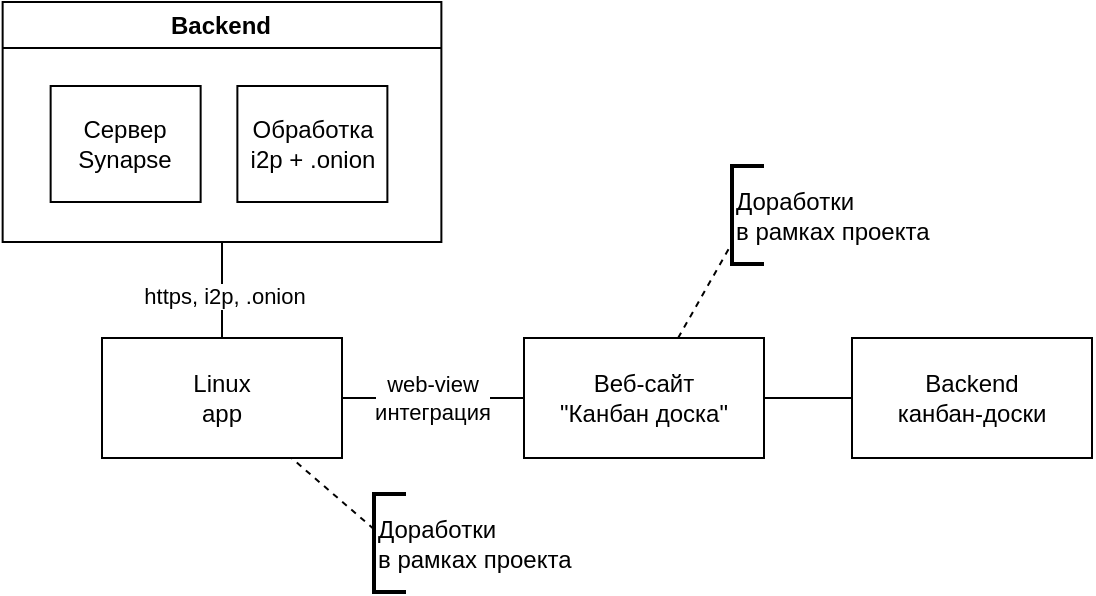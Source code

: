 <mxfile version="21.6.8" type="github" pages="2">
  <diagram name="system design" id="SgtEmG0GpjzjVtyweG8o">
    <mxGraphModel dx="480" dy="8481" grid="0" gridSize="10" guides="1" tooltips="1" connect="1" arrows="1" fold="1" page="0" pageScale="1" pageWidth="827" pageHeight="1169" math="0" shadow="0">
      <root>
        <mxCell id="0" />
        <mxCell id="1" parent="0" />
        <mxCell id="_60mDyvAbEM9UX_iTlZ9-2" value="Backend &lt;br&gt;канбан-доски" style="rounded=0;whiteSpace=wrap;html=1;" vertex="1" parent="1">
          <mxGeometry x="1350" y="-7432" width="120" height="60" as="geometry" />
        </mxCell>
        <mxCell id="_60mDyvAbEM9UX_iTlZ9-7" style="edgeStyle=orthogonalEdgeStyle;rounded=0;orthogonalLoop=1;jettySize=auto;html=1;endArrow=none;endFill=0;entryX=0;entryY=0.5;entryDx=0;entryDy=0;" edge="1" parent="1" source="_60mDyvAbEM9UX_iTlZ9-3" target="_60mDyvAbEM9UX_iTlZ9-5">
          <mxGeometry relative="1" as="geometry" />
        </mxCell>
        <mxCell id="_60mDyvAbEM9UX_iTlZ9-24" value="web-view&lt;br&gt;интеграция" style="edgeLabel;html=1;align=center;verticalAlign=middle;resizable=0;points=[];" vertex="1" connectable="0" parent="_60mDyvAbEM9UX_iTlZ9-7">
          <mxGeometry x="-0.007" relative="1" as="geometry">
            <mxPoint as="offset" />
          </mxGeometry>
        </mxCell>
        <mxCell id="_60mDyvAbEM9UX_iTlZ9-14" style="rounded=0;orthogonalLoop=1;jettySize=auto;html=1;endArrow=none;endFill=0;" edge="1" parent="1" source="_60mDyvAbEM9UX_iTlZ9-3" target="_60mDyvAbEM9UX_iTlZ9-20">
          <mxGeometry relative="1" as="geometry">
            <mxPoint x="1035" y="-7522" as="targetPoint" />
          </mxGeometry>
        </mxCell>
        <mxCell id="_60mDyvAbEM9UX_iTlZ9-19" value="https, i2p, .onion" style="edgeLabel;html=1;align=center;verticalAlign=middle;resizable=0;points=[];" vertex="1" connectable="0" parent="_60mDyvAbEM9UX_iTlZ9-14">
          <mxGeometry x="-0.27" y="-1" relative="1" as="geometry">
            <mxPoint y="-4" as="offset" />
          </mxGeometry>
        </mxCell>
        <mxCell id="_60mDyvAbEM9UX_iTlZ9-3" value="Linux&lt;br&gt;app" style="rounded=0;whiteSpace=wrap;html=1;" vertex="1" parent="1">
          <mxGeometry x="975" y="-7432" width="120" height="60" as="geometry" />
        </mxCell>
        <mxCell id="_60mDyvAbEM9UX_iTlZ9-9" style="edgeStyle=orthogonalEdgeStyle;rounded=0;orthogonalLoop=1;jettySize=auto;html=1;endArrow=none;endFill=0;" edge="1" parent="1" source="_60mDyvAbEM9UX_iTlZ9-5" target="_60mDyvAbEM9UX_iTlZ9-2">
          <mxGeometry relative="1" as="geometry" />
        </mxCell>
        <mxCell id="_60mDyvAbEM9UX_iTlZ9-5" value="Веб-сайт&lt;br&gt;&quot;Канбан доска&quot;&lt;br&gt;" style="rounded=0;whiteSpace=wrap;html=1;" vertex="1" parent="1">
          <mxGeometry x="1186" y="-7432" width="120" height="60" as="geometry" />
        </mxCell>
        <mxCell id="_60mDyvAbEM9UX_iTlZ9-16" style="rounded=0;orthogonalLoop=1;jettySize=auto;html=1;endArrow=none;endFill=0;dashed=1;" edge="1" parent="1" source="_60mDyvAbEM9UX_iTlZ9-15" target="_60mDyvAbEM9UX_iTlZ9-3">
          <mxGeometry relative="1" as="geometry" />
        </mxCell>
        <mxCell id="_60mDyvAbEM9UX_iTlZ9-15" value="Доработки&lt;br&gt;в рамках проекта" style="strokeWidth=2;html=1;shape=mxgraph.flowchart.annotation_1;align=left;pointerEvents=1;" vertex="1" parent="1">
          <mxGeometry x="1111" y="-7354" width="16" height="49" as="geometry" />
        </mxCell>
        <mxCell id="_60mDyvAbEM9UX_iTlZ9-20" value="Backend" style="swimlane;whiteSpace=wrap;html=1;" vertex="1" parent="1">
          <mxGeometry x="925.32" y="-7600" width="219.37" height="120" as="geometry" />
        </mxCell>
        <mxCell id="_60mDyvAbEM9UX_iTlZ9-21" value="Сервер Synapse" style="rounded=0;whiteSpace=wrap;html=1;" vertex="1" parent="_60mDyvAbEM9UX_iTlZ9-20">
          <mxGeometry x="24" y="42" width="75" height="58" as="geometry" />
        </mxCell>
        <mxCell id="_60mDyvAbEM9UX_iTlZ9-23" value="Обработка i2p + .onion" style="rounded=0;whiteSpace=wrap;html=1;" vertex="1" parent="_60mDyvAbEM9UX_iTlZ9-20">
          <mxGeometry x="117.37" y="42" width="75" height="58" as="geometry" />
        </mxCell>
        <mxCell id="_60mDyvAbEM9UX_iTlZ9-27" value="Доработки&lt;br&gt;в рамках проекта" style="strokeWidth=2;html=1;shape=mxgraph.flowchart.annotation_1;align=left;pointerEvents=1;" vertex="1" parent="1">
          <mxGeometry x="1290" y="-7518" width="16" height="49" as="geometry" />
        </mxCell>
        <mxCell id="_60mDyvAbEM9UX_iTlZ9-29" style="rounded=0;orthogonalLoop=1;jettySize=auto;html=1;endArrow=none;endFill=0;dashed=1;" edge="1" parent="1" source="_60mDyvAbEM9UX_iTlZ9-5" target="_60mDyvAbEM9UX_iTlZ9-27">
          <mxGeometry relative="1" as="geometry">
            <mxPoint x="1121" y="-7326" as="sourcePoint" />
            <mxPoint x="1080" y="-7362" as="targetPoint" />
          </mxGeometry>
        </mxCell>
      </root>
    </mxGraphModel>
  </diagram>
  <diagram id="bE5wVsmSxk-BZoCILN0T" name="юзкейсы">
    <mxGraphModel dx="1893" dy="1428" grid="0" gridSize="10" guides="1" tooltips="1" connect="1" arrows="1" fold="1" page="0" pageScale="1" pageWidth="827" pageHeight="1169" math="0" shadow="0">
      <root>
        <mxCell id="0" />
        <mxCell id="1" parent="0" />
        <mxCell id="_CpVrrbbG1iA5oKgUDlh-3" style="rounded=0;orthogonalLoop=1;jettySize=auto;html=1;endArrow=none;endFill=0;" edge="1" parent="1" source="_CpVrrbbG1iA5oKgUDlh-1" target="_CpVrrbbG1iA5oKgUDlh-2">
          <mxGeometry relative="1" as="geometry" />
        </mxCell>
        <mxCell id="_CpVrrbbG1iA5oKgUDlh-1" value="Пользователь&lt;br&gt;ShildiChat" style="shape=umlActor;verticalLabelPosition=bottom;verticalAlign=top;html=1;outlineConnect=0;" vertex="1" parent="1">
          <mxGeometry x="-94" y="81" width="30" height="60" as="geometry" />
        </mxCell>
        <mxCell id="_CpVrrbbG1iA5oKgUDlh-5" style="rounded=0;orthogonalLoop=1;jettySize=auto;html=1;endArrow=none;endFill=0;" edge="1" parent="1" source="_CpVrrbbG1iA5oKgUDlh-1" target="_CpVrrbbG1iA5oKgUDlh-4">
          <mxGeometry relative="1" as="geometry">
            <mxPoint x="-169" y="165" as="sourcePoint" />
            <mxPoint x="72" y="76" as="targetPoint" />
          </mxGeometry>
        </mxCell>
        <mxCell id="_CpVrrbbG1iA5oKgUDlh-10" value="ShildiChat" style="swimlane;whiteSpace=wrap;html=1;" vertex="1" parent="1">
          <mxGeometry x="24" y="-269" width="421" height="385" as="geometry" />
        </mxCell>
        <mxCell id="_CpVrrbbG1iA5oKgUDlh-2" value="Открыть экран чата" style="ellipse;whiteSpace=wrap;html=1;" vertex="1" parent="_CpVrrbbG1iA5oKgUDlh-10">
          <mxGeometry x="31" y="67" width="120" height="80" as="geometry" />
        </mxCell>
        <mxCell id="_CpVrrbbG1iA5oKgUDlh-6" value="Добавить виджет" style="ellipse;whiteSpace=wrap;html=1;" vertex="1" parent="_CpVrrbbG1iA5oKgUDlh-10">
          <mxGeometry x="250" y="67" width="120" height="80" as="geometry" />
        </mxCell>
        <mxCell id="_CpVrrbbG1iA5oKgUDlh-7" style="rounded=0;orthogonalLoop=1;jettySize=auto;html=1;endArrow=none;endFill=0;dashed=1;" edge="1" parent="_CpVrrbbG1iA5oKgUDlh-10" source="_CpVrrbbG1iA5oKgUDlh-2" target="_CpVrrbbG1iA5oKgUDlh-6">
          <mxGeometry relative="1" as="geometry" />
        </mxCell>
        <mxCell id="_CpVrrbbG1iA5oKgUDlh-8" value="&amp;lt;&amp;lt;extend&amp;gt;&amp;gt;" style="edgeLabel;html=1;align=center;verticalAlign=middle;resizable=0;points=[];" vertex="1" connectable="0" parent="_CpVrrbbG1iA5oKgUDlh-7">
          <mxGeometry x="-0.164" y="-1" relative="1" as="geometry">
            <mxPoint as="offset" />
          </mxGeometry>
        </mxCell>
        <mxCell id="_CpVrrbbG1iA5oKgUDlh-13" value="Канбан-доска" style="swimlane;whiteSpace=wrap;html=1;" vertex="1" parent="1">
          <mxGeometry x="24" y="141" width="421" height="373" as="geometry" />
        </mxCell>
        <mxCell id="_CpVrrbbG1iA5oKgUDlh-4" value="Управление задачами" style="ellipse;whiteSpace=wrap;html=1;" vertex="1" parent="_CpVrrbbG1iA5oKgUDlh-13">
          <mxGeometry x="29" y="55" width="120" height="80" as="geometry" />
        </mxCell>
        <mxCell id="_CpVrrbbG1iA5oKgUDlh-14" style="rounded=0;orthogonalLoop=1;jettySize=auto;html=1;endArrow=none;endFill=0;" edge="1" parent="1" source="_CpVrrbbG1iA5oKgUDlh-15" target="_CpVrrbbG1iA5oKgUDlh-18">
          <mxGeometry relative="1" as="geometry" />
        </mxCell>
        <mxCell id="_CpVrrbbG1iA5oKgUDlh-15" value="Пользователь&lt;br&gt;ShildiChat" style="shape=umlActor;verticalLabelPosition=bottom;verticalAlign=top;html=1;outlineConnect=0;" vertex="1" parent="1">
          <mxGeometry x="793" y="-171" width="30" height="60" as="geometry" />
        </mxCell>
        <mxCell id="_CpVrrbbG1iA5oKgUDlh-16" style="rounded=0;orthogonalLoop=1;jettySize=auto;html=1;endArrow=none;endFill=0;" edge="1" parent="1" source="_CpVrrbbG1iA5oKgUDlh-15" target="_CpVrrbbG1iA5oKgUDlh-22">
          <mxGeometry relative="1" as="geometry">
            <mxPoint x="604" y="149" as="sourcePoint" />
            <mxPoint x="845" y="60" as="targetPoint" />
          </mxGeometry>
        </mxCell>
        <mxCell id="_CpVrrbbG1iA5oKgUDlh-17" value="ShildiChat" style="swimlane;whiteSpace=wrap;html=1;" vertex="1" parent="1">
          <mxGeometry x="906" y="-280" width="421" height="385" as="geometry" />
        </mxCell>
        <mxCell id="_CpVrrbbG1iA5oKgUDlh-18" value="1" style="ellipse;whiteSpace=wrap;html=1;" vertex="1" parent="_CpVrrbbG1iA5oKgUDlh-17">
          <mxGeometry x="31" y="67" width="120" height="80" as="geometry" />
        </mxCell>
        <mxCell id="_CpVrrbbG1iA5oKgUDlh-19" value="1" style="ellipse;whiteSpace=wrap;html=1;" vertex="1" parent="_CpVrrbbG1iA5oKgUDlh-17">
          <mxGeometry x="250" y="67" width="120" height="80" as="geometry" />
        </mxCell>
        <mxCell id="_CpVrrbbG1iA5oKgUDlh-20" style="rounded=0;orthogonalLoop=1;jettySize=auto;html=1;endArrow=none;endFill=0;dashed=1;" edge="1" parent="_CpVrrbbG1iA5oKgUDlh-17" source="_CpVrrbbG1iA5oKgUDlh-18" target="_CpVrrbbG1iA5oKgUDlh-19">
          <mxGeometry relative="1" as="geometry" />
        </mxCell>
        <mxCell id="_CpVrrbbG1iA5oKgUDlh-21" value="&amp;lt;&amp;lt;extend&amp;gt;&amp;gt;" style="edgeLabel;html=1;align=center;verticalAlign=middle;resizable=0;points=[];" vertex="1" connectable="0" parent="_CpVrrbbG1iA5oKgUDlh-20">
          <mxGeometry x="-0.164" y="-1" relative="1" as="geometry">
            <mxPoint as="offset" />
          </mxGeometry>
        </mxCell>
        <mxCell id="_CpVrrbbG1iA5oKgUDlh-22" value="1" style="ellipse;whiteSpace=wrap;html=1;" vertex="1" parent="_CpVrrbbG1iA5oKgUDlh-17">
          <mxGeometry x="37" y="171" width="120" height="80" as="geometry" />
        </mxCell>
        <mxCell id="_CpVrrbbG1iA5oKgUDlh-23" value="Канбан-доска" style="swimlane;whiteSpace=wrap;html=1;" vertex="1" parent="1">
          <mxGeometry x="57" y="1003" width="616" height="510" as="geometry" />
        </mxCell>
        <mxCell id="_CpVrrbbG1iA5oKgUDlh-24" value="Включить nuke-password в настройках" style="ellipse;whiteSpace=wrap;html=1;" vertex="1" parent="_CpVrrbbG1iA5oKgUDlh-23">
          <mxGeometry x="206" y="75" width="120" height="80" as="geometry" />
        </mxCell>
        <mxCell id="_CpVrrbbG1iA5oKgUDlh-25" value="Ввести nuke-пароль&amp;nbsp;" style="ellipse;whiteSpace=wrap;html=1;" vertex="1" parent="_CpVrrbbG1iA5oKgUDlh-23">
          <mxGeometry x="206" y="185" width="120" height="80" as="geometry" />
        </mxCell>
        <mxCell id="_CpVrrbbG1iA5oKgUDlh-26" value="?? подтвердить активацию фичи" style="ellipse;whiteSpace=wrap;html=1;" vertex="1" parent="_CpVrrbbG1iA5oKgUDlh-23">
          <mxGeometry x="390" y="215" width="120" height="80" as="geometry" />
        </mxCell>
        <mxCell id="_CpVrrbbG1iA5oKgUDlh-27" style="rounded=0;orthogonalLoop=1;jettySize=auto;html=1;endArrow=none;endFill=0;dashed=1;" edge="1" parent="_CpVrrbbG1iA5oKgUDlh-23" source="_CpVrrbbG1iA5oKgUDlh-25" target="_CpVrrbbG1iA5oKgUDlh-24">
          <mxGeometry relative="1" as="geometry">
            <mxPoint x="196" y="212" as="sourcePoint" />
            <mxPoint x="295" y="212" as="targetPoint" />
          </mxGeometry>
        </mxCell>
        <mxCell id="_CpVrrbbG1iA5oKgUDlh-28" value="&amp;lt;&amp;lt;include&amp;gt;&amp;gt;" style="edgeLabel;html=1;align=center;verticalAlign=middle;resizable=0;points=[];" vertex="1" connectable="0" parent="_CpVrrbbG1iA5oKgUDlh-27">
          <mxGeometry x="-0.164" y="-1" relative="1" as="geometry">
            <mxPoint as="offset" />
          </mxGeometry>
        </mxCell>
      </root>
    </mxGraphModel>
  </diagram>
</mxfile>
